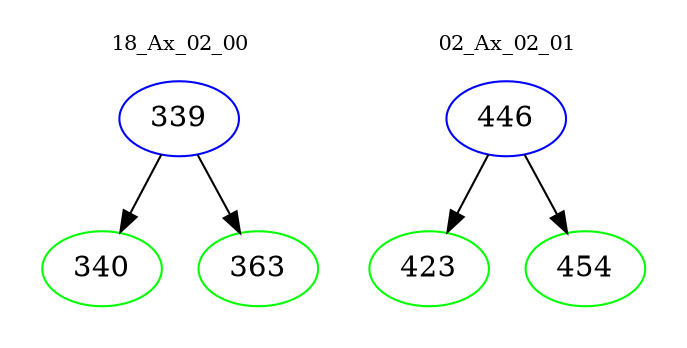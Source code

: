 digraph{
subgraph cluster_0 {
color = white
label = "18_Ax_02_00";
fontsize=10;
T0_339 [label="339", color="blue"]
T0_339 -> T0_340 [color="black"]
T0_340 [label="340", color="green"]
T0_339 -> T0_363 [color="black"]
T0_363 [label="363", color="green"]
}
subgraph cluster_1 {
color = white
label = "02_Ax_02_01";
fontsize=10;
T1_446 [label="446", color="blue"]
T1_446 -> T1_423 [color="black"]
T1_423 [label="423", color="green"]
T1_446 -> T1_454 [color="black"]
T1_454 [label="454", color="green"]
}
}
